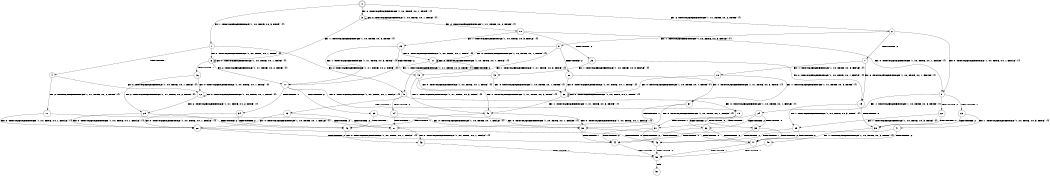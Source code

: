 digraph BCG {
size = "7, 10.5";
center = TRUE;
node [shape = circle];
0 [peripheries = 2];
0 -> 1 [label = "EX !1 !ATOMIC_EXCH_BRANCH (1, +0, TRUE, +0, 3, TRUE) !{}"];
0 -> 2 [label = "EX !2 !ATOMIC_EXCH_BRANCH (1, +1, TRUE, +0, 2, TRUE) !{}"];
0 -> 3 [label = "EX !0 !ATOMIC_EXCH_BRANCH (1, +0, TRUE, +0, 1, TRUE) !{}"];
1 -> 4 [label = "TERMINATE !1"];
1 -> 5 [label = "EX !2 !ATOMIC_EXCH_BRANCH (1, +1, TRUE, +0, 2, TRUE) !{}"];
1 -> 6 [label = "EX !0 !ATOMIC_EXCH_BRANCH (1, +0, TRUE, +0, 1, TRUE) !{}"];
2 -> 7 [label = "TERMINATE !2"];
2 -> 8 [label = "EX !1 !ATOMIC_EXCH_BRANCH (1, +0, TRUE, +0, 3, FALSE) !{}"];
2 -> 9 [label = "EX !0 !ATOMIC_EXCH_BRANCH (1, +0, TRUE, +0, 1, FALSE) !{}"];
3 -> 6 [label = "EX !1 !ATOMIC_EXCH_BRANCH (1, +0, TRUE, +0, 3, TRUE) !{}"];
3 -> 10 [label = "EX !2 !ATOMIC_EXCH_BRANCH (1, +1, TRUE, +0, 2, TRUE) !{}"];
3 -> 3 [label = "EX !0 !ATOMIC_EXCH_BRANCH (1, +0, TRUE, +0, 1, TRUE) !{}"];
4 -> 11 [label = "EX !2 !ATOMIC_EXCH_BRANCH (1, +1, TRUE, +0, 2, TRUE) !{}"];
4 -> 12 [label = "EX !0 !ATOMIC_EXCH_BRANCH (1, +0, TRUE, +0, 1, TRUE) !{}"];
5 -> 13 [label = "TERMINATE !1"];
5 -> 14 [label = "TERMINATE !2"];
5 -> 15 [label = "EX !0 !ATOMIC_EXCH_BRANCH (1, +0, TRUE, +0, 1, FALSE) !{}"];
6 -> 16 [label = "TERMINATE !1"];
6 -> 17 [label = "EX !2 !ATOMIC_EXCH_BRANCH (1, +1, TRUE, +0, 2, TRUE) !{}"];
6 -> 6 [label = "EX !0 !ATOMIC_EXCH_BRANCH (1, +0, TRUE, +0, 1, TRUE) !{}"];
7 -> 18 [label = "EX !1 !ATOMIC_EXCH_BRANCH (1, +0, TRUE, +0, 3, FALSE) !{}"];
7 -> 19 [label = "EX !0 !ATOMIC_EXCH_BRANCH (1, +0, TRUE, +0, 1, FALSE) !{}"];
8 -> 20 [label = "TERMINATE !2"];
8 -> 21 [label = "EX !0 !ATOMIC_EXCH_BRANCH (1, +0, TRUE, +0, 1, TRUE) !{}"];
8 -> 5 [label = "EX !1 !ATOMIC_EXCH_BRANCH (1, +1, TRUE, +0, 3, TRUE) !{}"];
9 -> 22 [label = "TERMINATE !2"];
9 -> 23 [label = "TERMINATE !0"];
9 -> 24 [label = "EX !1 !ATOMIC_EXCH_BRANCH (1, +0, TRUE, +0, 3, TRUE) !{}"];
10 -> 25 [label = "TERMINATE !2"];
10 -> 26 [label = "EX !1 !ATOMIC_EXCH_BRANCH (1, +0, TRUE, +0, 3, FALSE) !{}"];
10 -> 9 [label = "EX !0 !ATOMIC_EXCH_BRANCH (1, +0, TRUE, +0, 1, FALSE) !{}"];
11 -> 27 [label = "TERMINATE !2"];
11 -> 28 [label = "EX !0 !ATOMIC_EXCH_BRANCH (1, +0, TRUE, +0, 1, FALSE) !{}"];
12 -> 29 [label = "EX !2 !ATOMIC_EXCH_BRANCH (1, +1, TRUE, +0, 2, TRUE) !{}"];
12 -> 12 [label = "EX !0 !ATOMIC_EXCH_BRANCH (1, +0, TRUE, +0, 1, TRUE) !{}"];
13 -> 27 [label = "TERMINATE !2"];
13 -> 28 [label = "EX !0 !ATOMIC_EXCH_BRANCH (1, +0, TRUE, +0, 1, FALSE) !{}"];
14 -> 27 [label = "TERMINATE !1"];
14 -> 30 [label = "EX !0 !ATOMIC_EXCH_BRANCH (1, +0, TRUE, +0, 1, FALSE) !{}"];
15 -> 31 [label = "TERMINATE !1"];
15 -> 32 [label = "TERMINATE !2"];
15 -> 33 [label = "TERMINATE !0"];
16 -> 12 [label = "EX !0 !ATOMIC_EXCH_BRANCH (1, +0, TRUE, +0, 1, TRUE) !{}"];
16 -> 29 [label = "EX !2 !ATOMIC_EXCH_BRANCH (1, +1, TRUE, +0, 2, TRUE) !{}"];
17 -> 34 [label = "TERMINATE !1"];
17 -> 35 [label = "TERMINATE !2"];
17 -> 15 [label = "EX !0 !ATOMIC_EXCH_BRANCH (1, +0, TRUE, +0, 1, FALSE) !{}"];
18 -> 36 [label = "EX !0 !ATOMIC_EXCH_BRANCH (1, +0, TRUE, +0, 1, TRUE) !{}"];
18 -> 37 [label = "EX !1 !ATOMIC_EXCH_BRANCH (1, +1, TRUE, +0, 3, TRUE) !{}"];
19 -> 38 [label = "TERMINATE !0"];
19 -> 39 [label = "EX !1 !ATOMIC_EXCH_BRANCH (1, +0, TRUE, +0, 3, TRUE) !{}"];
20 -> 37 [label = "EX !1 !ATOMIC_EXCH_BRANCH (1, +1, TRUE, +0, 3, TRUE) !{}"];
20 -> 36 [label = "EX !0 !ATOMIC_EXCH_BRANCH (1, +0, TRUE, +0, 1, TRUE) !{}"];
21 -> 40 [label = "TERMINATE !2"];
21 -> 17 [label = "EX !1 !ATOMIC_EXCH_BRANCH (1, +1, TRUE, +0, 3, TRUE) !{}"];
21 -> 21 [label = "EX !0 !ATOMIC_EXCH_BRANCH (1, +0, TRUE, +0, 1, TRUE) !{}"];
22 -> 38 [label = "TERMINATE !0"];
22 -> 39 [label = "EX !1 !ATOMIC_EXCH_BRANCH (1, +0, TRUE, +0, 3, TRUE) !{}"];
23 -> 38 [label = "TERMINATE !2"];
23 -> 41 [label = "EX !1 !ATOMIC_EXCH_BRANCH (1, +0, TRUE, +0, 3, TRUE) !{}"];
24 -> 31 [label = "TERMINATE !1"];
24 -> 32 [label = "TERMINATE !2"];
24 -> 33 [label = "TERMINATE !0"];
25 -> 19 [label = "EX !0 !ATOMIC_EXCH_BRANCH (1, +0, TRUE, +0, 1, FALSE) !{}"];
25 -> 42 [label = "EX !1 !ATOMIC_EXCH_BRANCH (1, +0, TRUE, +0, 3, FALSE) !{}"];
26 -> 40 [label = "TERMINATE !2"];
26 -> 17 [label = "EX !1 !ATOMIC_EXCH_BRANCH (1, +1, TRUE, +0, 3, TRUE) !{}"];
26 -> 21 [label = "EX !0 !ATOMIC_EXCH_BRANCH (1, +0, TRUE, +0, 1, TRUE) !{}"];
27 -> 43 [label = "EX !0 !ATOMIC_EXCH_BRANCH (1, +0, TRUE, +0, 1, FALSE) !{}"];
28 -> 44 [label = "TERMINATE !2"];
28 -> 45 [label = "TERMINATE !0"];
29 -> 46 [label = "TERMINATE !2"];
29 -> 28 [label = "EX !0 !ATOMIC_EXCH_BRANCH (1, +0, TRUE, +0, 1, FALSE) !{}"];
30 -> 44 [label = "TERMINATE !1"];
30 -> 47 [label = "TERMINATE !0"];
31 -> 44 [label = "TERMINATE !2"];
31 -> 45 [label = "TERMINATE !0"];
32 -> 44 [label = "TERMINATE !1"];
32 -> 47 [label = "TERMINATE !0"];
33 -> 45 [label = "TERMINATE !1"];
33 -> 47 [label = "TERMINATE !2"];
34 -> 28 [label = "EX !0 !ATOMIC_EXCH_BRANCH (1, +0, TRUE, +0, 1, FALSE) !{}"];
34 -> 46 [label = "TERMINATE !2"];
35 -> 30 [label = "EX !0 !ATOMIC_EXCH_BRANCH (1, +0, TRUE, +0, 1, FALSE) !{}"];
35 -> 46 [label = "TERMINATE !1"];
36 -> 48 [label = "EX !1 !ATOMIC_EXCH_BRANCH (1, +1, TRUE, +0, 3, TRUE) !{}"];
36 -> 36 [label = "EX !0 !ATOMIC_EXCH_BRANCH (1, +0, TRUE, +0, 1, TRUE) !{}"];
37 -> 27 [label = "TERMINATE !1"];
37 -> 30 [label = "EX !0 !ATOMIC_EXCH_BRANCH (1, +0, TRUE, +0, 1, FALSE) !{}"];
38 -> 49 [label = "EX !1 !ATOMIC_EXCH_BRANCH (1, +0, TRUE, +0, 3, TRUE) !{}"];
39 -> 44 [label = "TERMINATE !1"];
39 -> 47 [label = "TERMINATE !0"];
40 -> 48 [label = "EX !1 !ATOMIC_EXCH_BRANCH (1, +1, TRUE, +0, 3, TRUE) !{}"];
40 -> 36 [label = "EX !0 !ATOMIC_EXCH_BRANCH (1, +0, TRUE, +0, 1, TRUE) !{}"];
41 -> 45 [label = "TERMINATE !1"];
41 -> 47 [label = "TERMINATE !2"];
42 -> 48 [label = "EX !1 !ATOMIC_EXCH_BRANCH (1, +1, TRUE, +0, 3, TRUE) !{}"];
42 -> 36 [label = "EX !0 !ATOMIC_EXCH_BRANCH (1, +0, TRUE, +0, 1, TRUE) !{}"];
43 -> 50 [label = "TERMINATE !0"];
44 -> 50 [label = "TERMINATE !0"];
45 -> 50 [label = "TERMINATE !2"];
46 -> 43 [label = "EX !0 !ATOMIC_EXCH_BRANCH (1, +0, TRUE, +0, 1, FALSE) !{}"];
47 -> 50 [label = "TERMINATE !1"];
48 -> 46 [label = "TERMINATE !1"];
48 -> 30 [label = "EX !0 !ATOMIC_EXCH_BRANCH (1, +0, TRUE, +0, 1, FALSE) !{}"];
49 -> 50 [label = "TERMINATE !1"];
50 -> 51 [label = "exit"];
}
